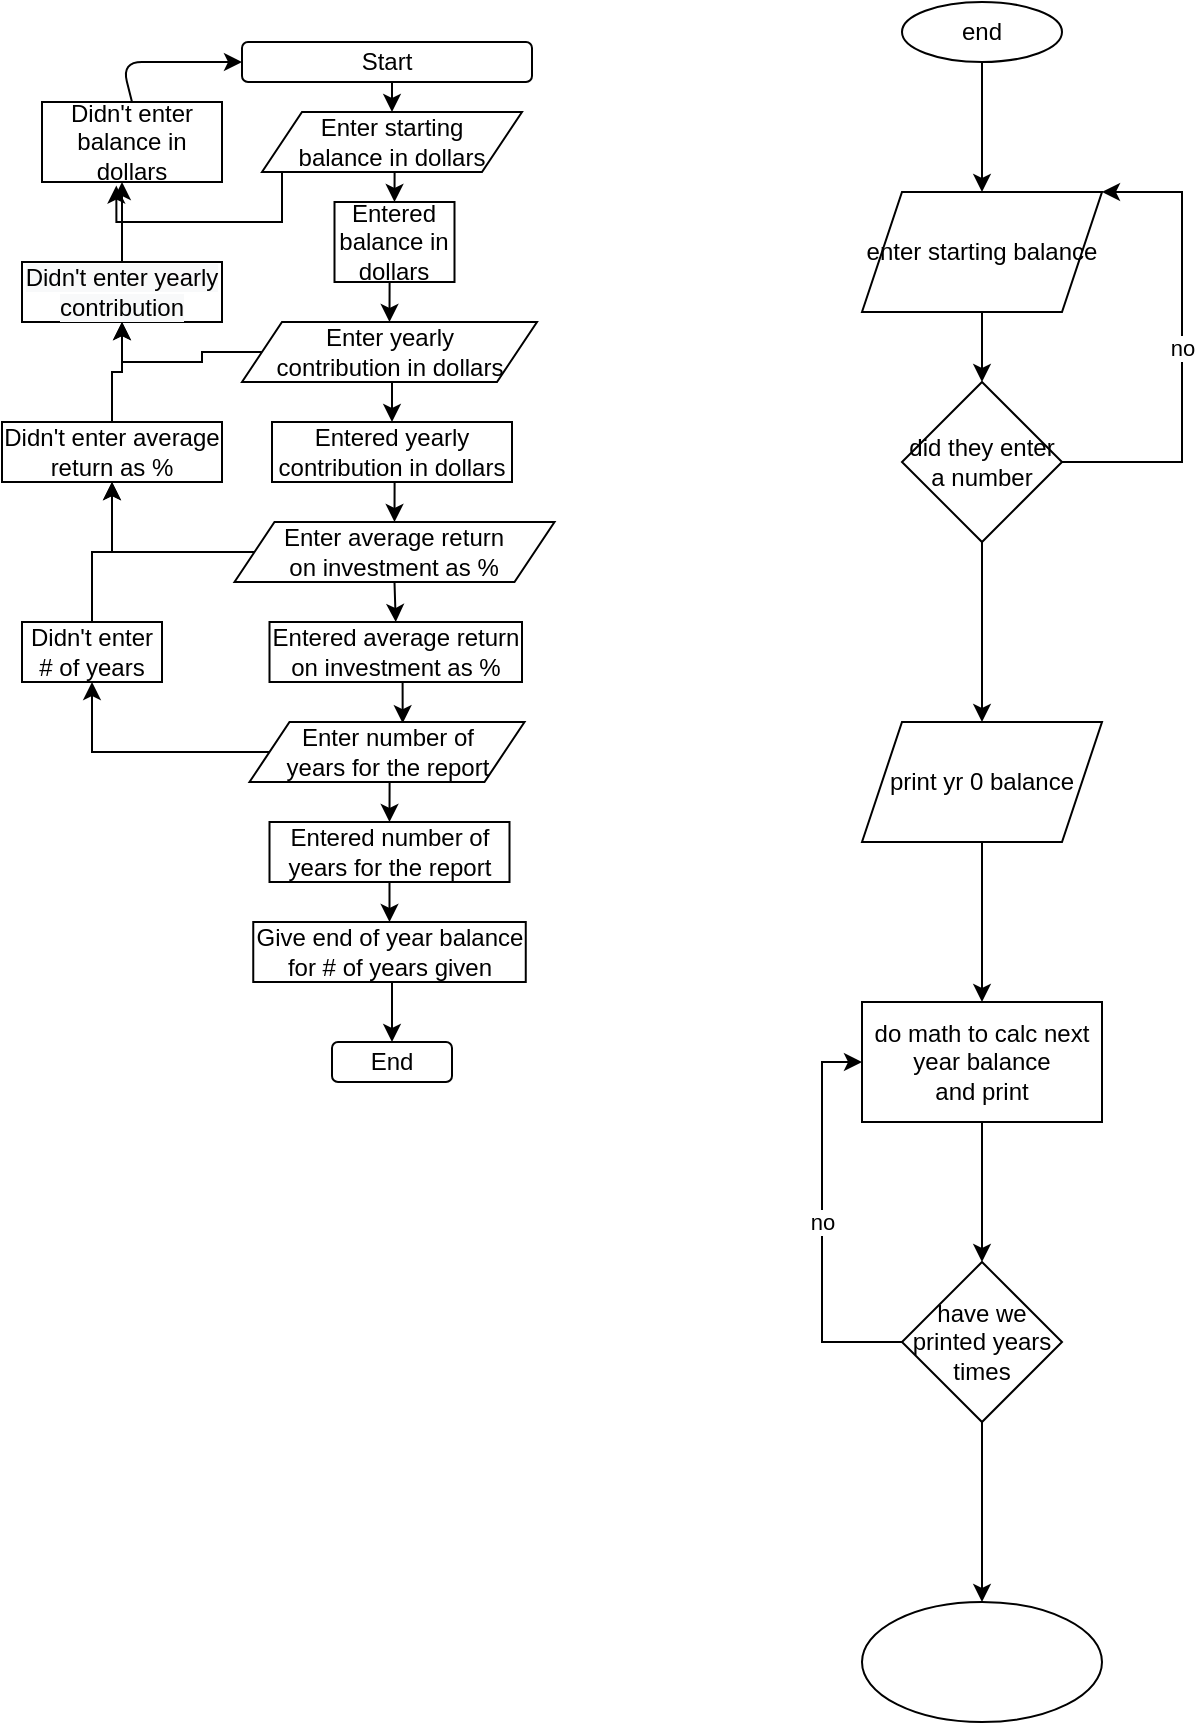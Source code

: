 <mxfile version="15.0.6" type="device"><diagram id="8nJZ5Rx4wwASVh3uaz-v" name="Page-1"><mxGraphModel dx="1038" dy="579" grid="1" gridSize="10" guides="1" tooltips="1" connect="1" arrows="1" fold="1" page="1" pageScale="1" pageWidth="850" pageHeight="1100" math="0" shadow="0"><root><mxCell id="0"/><mxCell id="1" parent="0"/><mxCell id="yfbM_1uKMrxtKyJPYOb1-4" style="edgeStyle=orthogonalEdgeStyle;rounded=0;orthogonalLoop=1;jettySize=auto;html=1;exitX=0.5;exitY=1;exitDx=0;exitDy=0;entryX=0.5;entryY=0;entryDx=0;entryDy=0;" edge="1" parent="1" source="yfbM_1uKMrxtKyJPYOb1-2" target="yfbM_1uKMrxtKyJPYOb1-5"><mxGeometry relative="1" as="geometry"><mxPoint x="442.5" y="150" as="targetPoint"/></mxGeometry></mxCell><mxCell id="yfbM_1uKMrxtKyJPYOb1-2" value="Start" style="rounded=1;whiteSpace=wrap;html=1;" vertex="1" parent="1"><mxGeometry x="370" y="80" width="145" height="20" as="geometry"/></mxCell><mxCell id="yfbM_1uKMrxtKyJPYOb1-8" style="edgeStyle=orthogonalEdgeStyle;rounded=0;orthogonalLoop=1;jettySize=auto;html=1;exitX=0;exitY=0.5;exitDx=0;exitDy=0;" edge="1" parent="1" source="yfbM_1uKMrxtKyJPYOb1-5"><mxGeometry relative="1" as="geometry"><mxPoint x="310" y="150" as="targetPoint"/><Array as="points"><mxPoint x="310" y="170"/></Array></mxGeometry></mxCell><mxCell id="yfbM_1uKMrxtKyJPYOb1-12" style="edgeStyle=orthogonalEdgeStyle;rounded=0;orthogonalLoop=1;jettySize=auto;html=1;exitX=0.5;exitY=1;exitDx=0;exitDy=0;entryX=0.5;entryY=0;entryDx=0;entryDy=0;" edge="1" parent="1" source="yfbM_1uKMrxtKyJPYOb1-5" target="yfbM_1uKMrxtKyJPYOb1-11"><mxGeometry relative="1" as="geometry"/></mxCell><mxCell id="yfbM_1uKMrxtKyJPYOb1-5" value="&lt;span&gt;Enter&amp;nbsp;&lt;/span&gt;&lt;span&gt;starting &lt;br&gt;balance in dollars&lt;/span&gt;" style="shape=parallelogram;perimeter=parallelogramPerimeter;whiteSpace=wrap;html=1;fixedSize=1;" vertex="1" parent="1"><mxGeometry x="380" y="115" width="130" height="30" as="geometry"/></mxCell><mxCell id="yfbM_1uKMrxtKyJPYOb1-9" value="" style="endArrow=classic;html=1;entryX=0;entryY=0.5;entryDx=0;entryDy=0;exitX=0.5;exitY=0;exitDx=0;exitDy=0;" edge="1" parent="1" source="yfbM_1uKMrxtKyJPYOb1-10" target="yfbM_1uKMrxtKyJPYOb1-2"><mxGeometry width="50" height="50" relative="1" as="geometry"><mxPoint x="310" y="100" as="sourcePoint"/><mxPoint x="260" y="90" as="targetPoint"/><Array as="points"><mxPoint x="310" y="90"/></Array></mxGeometry></mxCell><mxCell id="yfbM_1uKMrxtKyJPYOb1-10" value="Didn't enter balance in dollars" style="rounded=0;whiteSpace=wrap;html=1;" vertex="1" parent="1"><mxGeometry x="270" y="110" width="90" height="40" as="geometry"/></mxCell><mxCell id="yfbM_1uKMrxtKyJPYOb1-14" style="edgeStyle=orthogonalEdgeStyle;rounded=0;orthogonalLoop=1;jettySize=auto;html=1;exitX=0.5;exitY=1;exitDx=0;exitDy=0;entryX=0.5;entryY=0;entryDx=0;entryDy=0;" edge="1" parent="1" source="yfbM_1uKMrxtKyJPYOb1-11" target="yfbM_1uKMrxtKyJPYOb1-13"><mxGeometry relative="1" as="geometry"/></mxCell><mxCell id="yfbM_1uKMrxtKyJPYOb1-11" value="Entered balance in dollars" style="rounded=0;whiteSpace=wrap;html=1;" vertex="1" parent="1"><mxGeometry x="416.25" y="160" width="60" height="40" as="geometry"/></mxCell><mxCell id="yfbM_1uKMrxtKyJPYOb1-16" style="edgeStyle=orthogonalEdgeStyle;rounded=0;orthogonalLoop=1;jettySize=auto;html=1;exitX=0.5;exitY=1;exitDx=0;exitDy=0;entryX=0.5;entryY=0;entryDx=0;entryDy=0;" edge="1" parent="1" source="yfbM_1uKMrxtKyJPYOb1-13" target="yfbM_1uKMrxtKyJPYOb1-15"><mxGeometry relative="1" as="geometry"/></mxCell><mxCell id="yfbM_1uKMrxtKyJPYOb1-28" style="edgeStyle=orthogonalEdgeStyle;rounded=0;orthogonalLoop=1;jettySize=auto;html=1;exitX=0;exitY=0.5;exitDx=0;exitDy=0;entryX=0.5;entryY=1;entryDx=0;entryDy=0;" edge="1" parent="1" source="yfbM_1uKMrxtKyJPYOb1-13" target="yfbM_1uKMrxtKyJPYOb1-25"><mxGeometry relative="1" as="geometry"/></mxCell><mxCell id="yfbM_1uKMrxtKyJPYOb1-13" value="Enter yearly &lt;br&gt;contribution in dollars" style="shape=parallelogram;perimeter=parallelogramPerimeter;whiteSpace=wrap;html=1;fixedSize=1;" vertex="1" parent="1"><mxGeometry x="370" y="220" width="147.5" height="30" as="geometry"/></mxCell><mxCell id="yfbM_1uKMrxtKyJPYOb1-18" style="edgeStyle=orthogonalEdgeStyle;rounded=0;orthogonalLoop=1;jettySize=auto;html=1;exitX=0.5;exitY=1;exitDx=0;exitDy=0;entryX=0.5;entryY=0;entryDx=0;entryDy=0;" edge="1" parent="1" source="yfbM_1uKMrxtKyJPYOb1-15" target="yfbM_1uKMrxtKyJPYOb1-17"><mxGeometry relative="1" as="geometry"/></mxCell><mxCell id="yfbM_1uKMrxtKyJPYOb1-15" value="Entered yearly contribution in dollars" style="rounded=0;whiteSpace=wrap;html=1;" vertex="1" parent="1"><mxGeometry x="385" y="270" width="120" height="30" as="geometry"/></mxCell><mxCell id="yfbM_1uKMrxtKyJPYOb1-20" style="edgeStyle=orthogonalEdgeStyle;rounded=0;orthogonalLoop=1;jettySize=auto;html=1;exitX=0.5;exitY=1;exitDx=0;exitDy=0;entryX=0.5;entryY=0;entryDx=0;entryDy=0;" edge="1" parent="1" source="yfbM_1uKMrxtKyJPYOb1-17" target="yfbM_1uKMrxtKyJPYOb1-19"><mxGeometry relative="1" as="geometry"/></mxCell><mxCell id="yfbM_1uKMrxtKyJPYOb1-30" style="edgeStyle=orthogonalEdgeStyle;rounded=0;orthogonalLoop=1;jettySize=auto;html=1;exitX=0;exitY=0.5;exitDx=0;exitDy=0;entryX=0.5;entryY=1;entryDx=0;entryDy=0;" edge="1" parent="1" source="yfbM_1uKMrxtKyJPYOb1-17" target="yfbM_1uKMrxtKyJPYOb1-29"><mxGeometry relative="1" as="geometry"/></mxCell><mxCell id="yfbM_1uKMrxtKyJPYOb1-17" value="Enter average return &lt;br&gt;on investment as %" style="shape=parallelogram;perimeter=parallelogramPerimeter;whiteSpace=wrap;html=1;fixedSize=1;" vertex="1" parent="1"><mxGeometry x="366.25" y="320" width="160" height="30" as="geometry"/></mxCell><mxCell id="yfbM_1uKMrxtKyJPYOb1-22" style="edgeStyle=orthogonalEdgeStyle;rounded=0;orthogonalLoop=1;jettySize=auto;html=1;exitX=0.5;exitY=1;exitDx=0;exitDy=0;entryX=0.557;entryY=0.02;entryDx=0;entryDy=0;entryPerimeter=0;" edge="1" parent="1" source="yfbM_1uKMrxtKyJPYOb1-19" target="yfbM_1uKMrxtKyJPYOb1-21"><mxGeometry relative="1" as="geometry"/></mxCell><mxCell id="yfbM_1uKMrxtKyJPYOb1-19" value="Entered average return&lt;br&gt;on investment as %" style="rounded=0;whiteSpace=wrap;html=1;" vertex="1" parent="1"><mxGeometry x="383.75" y="370" width="126.25" height="30" as="geometry"/></mxCell><mxCell id="yfbM_1uKMrxtKyJPYOb1-24" style="edgeStyle=orthogonalEdgeStyle;rounded=0;orthogonalLoop=1;jettySize=auto;html=1;exitX=0.5;exitY=1;exitDx=0;exitDy=0;entryX=0.5;entryY=0;entryDx=0;entryDy=0;" edge="1" parent="1" source="yfbM_1uKMrxtKyJPYOb1-21" target="yfbM_1uKMrxtKyJPYOb1-23"><mxGeometry relative="1" as="geometry"/></mxCell><mxCell id="yfbM_1uKMrxtKyJPYOb1-33" style="edgeStyle=orthogonalEdgeStyle;rounded=0;orthogonalLoop=1;jettySize=auto;html=1;exitX=0;exitY=0.5;exitDx=0;exitDy=0;entryX=0.5;entryY=1;entryDx=0;entryDy=0;" edge="1" parent="1" source="yfbM_1uKMrxtKyJPYOb1-21" target="yfbM_1uKMrxtKyJPYOb1-32"><mxGeometry relative="1" as="geometry"/></mxCell><mxCell id="yfbM_1uKMrxtKyJPYOb1-21" value="Enter number of &lt;br&gt;years for the report" style="shape=parallelogram;perimeter=parallelogramPerimeter;whiteSpace=wrap;html=1;fixedSize=1;" vertex="1" parent="1"><mxGeometry x="373.75" y="420" width="137.5" height="30" as="geometry"/></mxCell><mxCell id="yfbM_1uKMrxtKyJPYOb1-36" style="edgeStyle=orthogonalEdgeStyle;rounded=0;orthogonalLoop=1;jettySize=auto;html=1;exitX=0.5;exitY=1;exitDx=0;exitDy=0;entryX=0.5;entryY=0;entryDx=0;entryDy=0;" edge="1" parent="1" source="yfbM_1uKMrxtKyJPYOb1-23" target="yfbM_1uKMrxtKyJPYOb1-35"><mxGeometry relative="1" as="geometry"/></mxCell><mxCell id="yfbM_1uKMrxtKyJPYOb1-23" value="Entered number of years for the report" style="rounded=0;whiteSpace=wrap;html=1;" vertex="1" parent="1"><mxGeometry x="383.75" y="470" width="120" height="30" as="geometry"/></mxCell><mxCell id="yfbM_1uKMrxtKyJPYOb1-27" style="edgeStyle=orthogonalEdgeStyle;rounded=0;orthogonalLoop=1;jettySize=auto;html=1;exitX=0.5;exitY=0;exitDx=0;exitDy=0;entryX=0.413;entryY=1.045;entryDx=0;entryDy=0;entryPerimeter=0;" edge="1" parent="1" source="yfbM_1uKMrxtKyJPYOb1-25" target="yfbM_1uKMrxtKyJPYOb1-10"><mxGeometry relative="1" as="geometry"><mxPoint x="310" y="170" as="targetPoint"/><Array as="points"><mxPoint x="310" y="170"/><mxPoint x="307" y="170"/></Array></mxGeometry></mxCell><mxCell id="yfbM_1uKMrxtKyJPYOb1-25" value="&lt;span style=&quot;color: rgb(0 , 0 , 0) ; font-family: &amp;#34;helvetica&amp;#34; ; font-size: 12px ; font-style: normal ; font-weight: 400 ; letter-spacing: normal ; text-align: center ; text-indent: 0px ; text-transform: none ; word-spacing: 0px ; background-color: rgb(248 , 249 , 250) ; display: inline ; float: none&quot;&gt;Didn't enter yearly contribution&lt;/span&gt;" style="rounded=0;whiteSpace=wrap;html=1;" vertex="1" parent="1"><mxGeometry x="260" y="190" width="100" height="30" as="geometry"/></mxCell><mxCell id="yfbM_1uKMrxtKyJPYOb1-31" style="edgeStyle=orthogonalEdgeStyle;rounded=0;orthogonalLoop=1;jettySize=auto;html=1;exitX=0.5;exitY=0;exitDx=0;exitDy=0;entryX=0.5;entryY=1;entryDx=0;entryDy=0;" edge="1" parent="1" source="yfbM_1uKMrxtKyJPYOb1-29" target="yfbM_1uKMrxtKyJPYOb1-25"><mxGeometry relative="1" as="geometry"/></mxCell><mxCell id="yfbM_1uKMrxtKyJPYOb1-29" value="Didn't enter average return as %" style="rounded=0;whiteSpace=wrap;html=1;" vertex="1" parent="1"><mxGeometry x="250" y="270" width="110" height="30" as="geometry"/></mxCell><mxCell id="yfbM_1uKMrxtKyJPYOb1-34" style="edgeStyle=orthogonalEdgeStyle;rounded=0;orthogonalLoop=1;jettySize=auto;html=1;exitX=0.5;exitY=0;exitDx=0;exitDy=0;entryX=0.5;entryY=1;entryDx=0;entryDy=0;" edge="1" parent="1" source="yfbM_1uKMrxtKyJPYOb1-32" target="yfbM_1uKMrxtKyJPYOb1-29"><mxGeometry relative="1" as="geometry"/></mxCell><mxCell id="yfbM_1uKMrxtKyJPYOb1-32" value="Didn't enter &lt;br&gt;# of years" style="rounded=0;whiteSpace=wrap;html=1;" vertex="1" parent="1"><mxGeometry x="260" y="370" width="70" height="30" as="geometry"/></mxCell><mxCell id="yfbM_1uKMrxtKyJPYOb1-38" style="edgeStyle=orthogonalEdgeStyle;rounded=0;orthogonalLoop=1;jettySize=auto;html=1;exitX=0.5;exitY=1;exitDx=0;exitDy=0;entryX=0.5;entryY=0;entryDx=0;entryDy=0;" edge="1" parent="1" source="yfbM_1uKMrxtKyJPYOb1-35" target="yfbM_1uKMrxtKyJPYOb1-37"><mxGeometry relative="1" as="geometry"/></mxCell><mxCell id="yfbM_1uKMrxtKyJPYOb1-35" value="Give end of year balance for # of years given" style="rounded=0;whiteSpace=wrap;html=1;" vertex="1" parent="1"><mxGeometry x="375.63" y="520" width="136.25" height="30" as="geometry"/></mxCell><mxCell id="yfbM_1uKMrxtKyJPYOb1-37" value="End" style="rounded=1;whiteSpace=wrap;html=1;" vertex="1" parent="1"><mxGeometry x="415" y="580" width="60" height="20" as="geometry"/></mxCell><mxCell id="yfbM_1uKMrxtKyJPYOb1-41" value="" style="edgeStyle=orthogonalEdgeStyle;rounded=0;orthogonalLoop=1;jettySize=auto;html=1;" edge="1" parent="1" source="yfbM_1uKMrxtKyJPYOb1-39" target="yfbM_1uKMrxtKyJPYOb1-40"><mxGeometry relative="1" as="geometry"/></mxCell><mxCell id="yfbM_1uKMrxtKyJPYOb1-39" value="end" style="ellipse;whiteSpace=wrap;html=1;" vertex="1" parent="1"><mxGeometry x="700" y="60" width="80" height="30" as="geometry"/></mxCell><mxCell id="yfbM_1uKMrxtKyJPYOb1-43" value="" style="edgeStyle=orthogonalEdgeStyle;rounded=0;orthogonalLoop=1;jettySize=auto;html=1;" edge="1" parent="1" source="yfbM_1uKMrxtKyJPYOb1-40" target="yfbM_1uKMrxtKyJPYOb1-42"><mxGeometry relative="1" as="geometry"/></mxCell><mxCell id="yfbM_1uKMrxtKyJPYOb1-40" value="enter starting balance&lt;br&gt;" style="shape=parallelogram;perimeter=parallelogramPerimeter;whiteSpace=wrap;html=1;fixedSize=1;" vertex="1" parent="1"><mxGeometry x="680" y="155" width="120" height="60" as="geometry"/></mxCell><mxCell id="yfbM_1uKMrxtKyJPYOb1-44" value="no&lt;br&gt;" style="edgeStyle=orthogonalEdgeStyle;rounded=0;orthogonalLoop=1;jettySize=auto;html=1;exitX=1;exitY=0.5;exitDx=0;exitDy=0;entryX=1;entryY=0;entryDx=0;entryDy=0;" edge="1" parent="1" source="yfbM_1uKMrxtKyJPYOb1-42" target="yfbM_1uKMrxtKyJPYOb1-40"><mxGeometry relative="1" as="geometry"><Array as="points"><mxPoint x="840" y="290"/><mxPoint x="840" y="155"/></Array></mxGeometry></mxCell><mxCell id="yfbM_1uKMrxtKyJPYOb1-48" value="" style="edgeStyle=orthogonalEdgeStyle;rounded=0;orthogonalLoop=1;jettySize=auto;html=1;" edge="1" parent="1" source="yfbM_1uKMrxtKyJPYOb1-42" target="yfbM_1uKMrxtKyJPYOb1-47"><mxGeometry relative="1" as="geometry"/></mxCell><mxCell id="yfbM_1uKMrxtKyJPYOb1-42" value="did they enter a number" style="rhombus;whiteSpace=wrap;html=1;" vertex="1" parent="1"><mxGeometry x="700" y="250" width="80" height="80" as="geometry"/></mxCell><mxCell id="yfbM_1uKMrxtKyJPYOb1-50" value="" style="edgeStyle=orthogonalEdgeStyle;rounded=0;orthogonalLoop=1;jettySize=auto;html=1;" edge="1" parent="1" source="yfbM_1uKMrxtKyJPYOb1-47" target="yfbM_1uKMrxtKyJPYOb1-49"><mxGeometry relative="1" as="geometry"/></mxCell><mxCell id="yfbM_1uKMrxtKyJPYOb1-47" value="print yr 0 balance&lt;br&gt;" style="shape=parallelogram;perimeter=parallelogramPerimeter;whiteSpace=wrap;html=1;fixedSize=1;" vertex="1" parent="1"><mxGeometry x="680" y="420" width="120" height="60" as="geometry"/></mxCell><mxCell id="yfbM_1uKMrxtKyJPYOb1-52" value="" style="edgeStyle=orthogonalEdgeStyle;rounded=0;orthogonalLoop=1;jettySize=auto;html=1;" edge="1" parent="1" source="yfbM_1uKMrxtKyJPYOb1-49" target="yfbM_1uKMrxtKyJPYOb1-51"><mxGeometry relative="1" as="geometry"/></mxCell><mxCell id="yfbM_1uKMrxtKyJPYOb1-49" value="do math to calc next year balance&lt;br&gt;and print" style="whiteSpace=wrap;html=1;" vertex="1" parent="1"><mxGeometry x="680" y="560" width="120" height="60" as="geometry"/></mxCell><mxCell id="yfbM_1uKMrxtKyJPYOb1-53" value="no" style="edgeStyle=orthogonalEdgeStyle;rounded=0;orthogonalLoop=1;jettySize=auto;html=1;exitX=0;exitY=0.5;exitDx=0;exitDy=0;entryX=0;entryY=0.5;entryDx=0;entryDy=0;" edge="1" parent="1" source="yfbM_1uKMrxtKyJPYOb1-51" target="yfbM_1uKMrxtKyJPYOb1-49"><mxGeometry relative="1" as="geometry"/></mxCell><mxCell id="yfbM_1uKMrxtKyJPYOb1-55" value="" style="edgeStyle=orthogonalEdgeStyle;rounded=0;orthogonalLoop=1;jettySize=auto;html=1;" edge="1" parent="1" source="yfbM_1uKMrxtKyJPYOb1-51" target="yfbM_1uKMrxtKyJPYOb1-54"><mxGeometry relative="1" as="geometry"/></mxCell><mxCell id="yfbM_1uKMrxtKyJPYOb1-51" value="have we printed years times" style="rhombus;whiteSpace=wrap;html=1;" vertex="1" parent="1"><mxGeometry x="700" y="690" width="80" height="80" as="geometry"/></mxCell><mxCell id="yfbM_1uKMrxtKyJPYOb1-54" value="" style="ellipse;whiteSpace=wrap;html=1;" vertex="1" parent="1"><mxGeometry x="680" y="860" width="120" height="60" as="geometry"/></mxCell></root></mxGraphModel></diagram></mxfile>